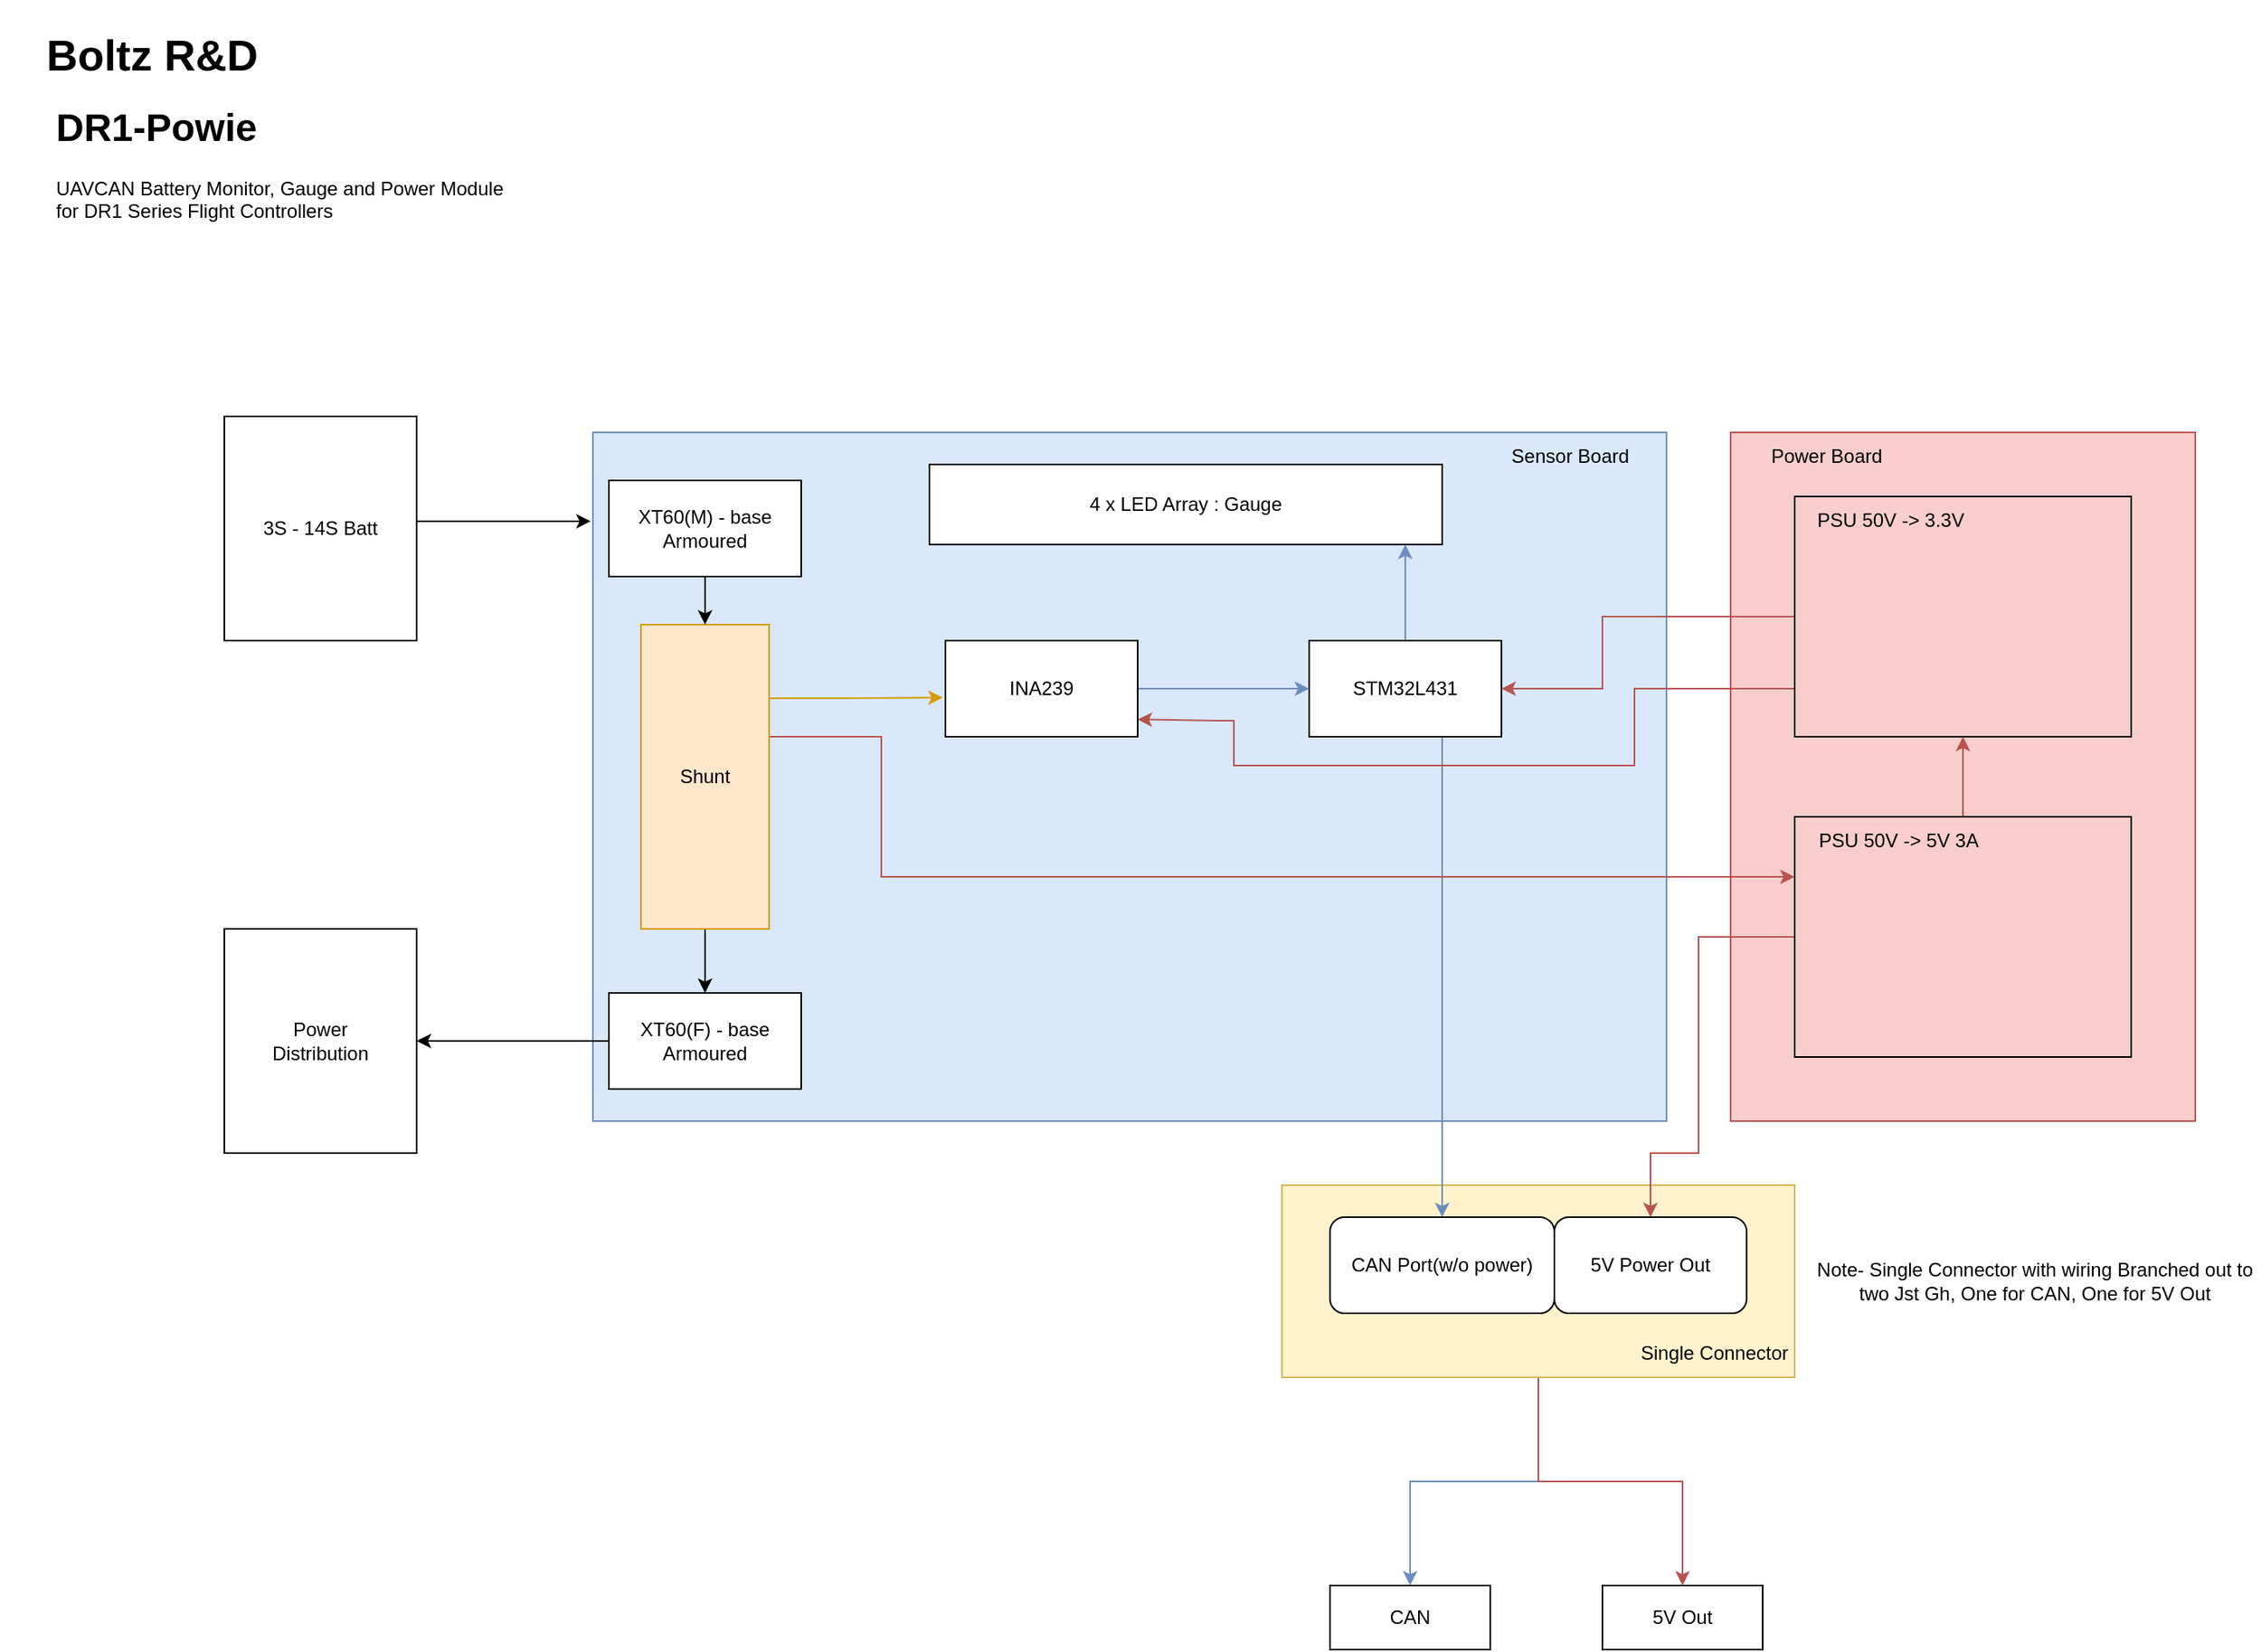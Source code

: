 <mxfile version="21.6.8" type="device">
  <diagram name="Page-1" id="F-T2DZQD0KRDnmYYu-gr">
    <mxGraphModel dx="1434" dy="836" grid="1" gridSize="10" guides="1" tooltips="1" connect="1" arrows="1" fold="1" page="1" pageScale="1" pageWidth="1654" pageHeight="1169" math="0" shadow="0">
      <root>
        <mxCell id="0" />
        <mxCell id="1" parent="0" />
        <mxCell id="xZRQuaUWiTEmLW59mbh6-34" style="edgeStyle=orthogonalEdgeStyle;rounded=0;orthogonalLoop=1;jettySize=auto;html=1;entryX=0.5;entryY=0;entryDx=0;entryDy=0;fillColor=#dae8fc;strokeColor=#6c8ebf;" parent="1" source="xZRQuaUWiTEmLW59mbh6-28" target="xZRQuaUWiTEmLW59mbh6-33" edge="1">
          <mxGeometry relative="1" as="geometry" />
        </mxCell>
        <mxCell id="xZRQuaUWiTEmLW59mbh6-35" style="edgeStyle=orthogonalEdgeStyle;rounded=0;orthogonalLoop=1;jettySize=auto;html=1;exitX=0.5;exitY=1;exitDx=0;exitDy=0;fillColor=#f8cecc;strokeColor=#b85450;" parent="1" source="xZRQuaUWiTEmLW59mbh6-28" target="xZRQuaUWiTEmLW59mbh6-31" edge="1">
          <mxGeometry relative="1" as="geometry">
            <Array as="points">
              <mxPoint x="1000" y="965" />
              <mxPoint x="1090" y="965" />
            </Array>
          </mxGeometry>
        </mxCell>
        <mxCell id="xZRQuaUWiTEmLW59mbh6-28" value="" style="rounded=0;whiteSpace=wrap;html=1;fillColor=#fff2cc;strokeColor=#d6b656;" parent="1" vertex="1">
          <mxGeometry x="840" y="780" width="320" height="120" as="geometry" />
        </mxCell>
        <mxCell id="xZRQuaUWiTEmLW59mbh6-26" value="" style="rounded=0;whiteSpace=wrap;html=1;fillColor=#dae8fc;strokeColor=#6c8ebf;" parent="1" vertex="1">
          <mxGeometry x="410" y="310" width="670" height="430" as="geometry" />
        </mxCell>
        <mxCell id="xZRQuaUWiTEmLW59mbh6-24" value="" style="rounded=0;whiteSpace=wrap;html=1;fillColor=#f8cecc;strokeColor=#b85450;" parent="1" vertex="1">
          <mxGeometry x="1120" y="310" width="290" height="430" as="geometry" />
        </mxCell>
        <mxCell id="xZRQuaUWiTEmLW59mbh6-13" style="edgeStyle=orthogonalEdgeStyle;rounded=0;orthogonalLoop=1;jettySize=auto;html=1;fillColor=#dae8fc;strokeColor=#6c8ebf;" parent="1" source="xZRQuaUWiTEmLW59mbh6-1" target="xZRQuaUWiTEmLW59mbh6-12" edge="1">
          <mxGeometry relative="1" as="geometry">
            <Array as="points">
              <mxPoint x="880" y="380" />
              <mxPoint x="880" y="380" />
            </Array>
          </mxGeometry>
        </mxCell>
        <mxCell id="xZRQuaUWiTEmLW59mbh6-20" style="edgeStyle=orthogonalEdgeStyle;rounded=0;orthogonalLoop=1;jettySize=auto;html=1;entryX=0.5;entryY=0;entryDx=0;entryDy=0;fillColor=#dae8fc;strokeColor=#6c8ebf;" parent="1" source="xZRQuaUWiTEmLW59mbh6-1" target="xZRQuaUWiTEmLW59mbh6-7" edge="1">
          <mxGeometry relative="1" as="geometry">
            <Array as="points">
              <mxPoint x="940" y="650" />
              <mxPoint x="940" y="650" />
            </Array>
          </mxGeometry>
        </mxCell>
        <mxCell id="xZRQuaUWiTEmLW59mbh6-1" value="STM32L431" style="rounded=0;whiteSpace=wrap;html=1;" parent="1" vertex="1">
          <mxGeometry x="857" y="440" width="120" height="60" as="geometry" />
        </mxCell>
        <mxCell id="xZRQuaUWiTEmLW59mbh6-14" style="edgeStyle=orthogonalEdgeStyle;rounded=0;orthogonalLoop=1;jettySize=auto;html=1;entryX=1;entryY=0.5;entryDx=0;entryDy=0;fillColor=#f8cecc;strokeColor=#b85450;" parent="1" source="xZRQuaUWiTEmLW59mbh6-3" target="xZRQuaUWiTEmLW59mbh6-1" edge="1">
          <mxGeometry relative="1" as="geometry">
            <Array as="points">
              <mxPoint x="1040" y="425" />
              <mxPoint x="1040" y="470" />
            </Array>
          </mxGeometry>
        </mxCell>
        <mxCell id="xZRQuaUWiTEmLW59mbh6-17" style="edgeStyle=orthogonalEdgeStyle;rounded=0;orthogonalLoop=1;jettySize=auto;html=1;exitX=0;exitY=0.75;exitDx=0;exitDy=0;fillColor=#f8cecc;strokeColor=#b85450;entryX=1;entryY=0.82;entryDx=0;entryDy=0;entryPerimeter=0;" parent="1" target="xZRQuaUWiTEmLW59mbh6-15" edge="1">
          <mxGeometry relative="1" as="geometry">
            <mxPoint x="1160" y="470" as="sourcePoint" />
            <mxPoint x="810" y="490" as="targetPoint" />
            <Array as="points">
              <mxPoint x="1060" y="470" />
              <mxPoint x="1060" y="518" />
              <mxPoint x="810" y="518" />
              <mxPoint x="810" y="490" />
              <mxPoint x="800" y="490" />
            </Array>
          </mxGeometry>
        </mxCell>
        <mxCell id="xZRQuaUWiTEmLW59mbh6-3" value="" style="rounded=0;whiteSpace=wrap;html=1;fillColor=none;" parent="1" vertex="1">
          <mxGeometry x="1160" y="350" width="210" height="150" as="geometry" />
        </mxCell>
        <mxCell id="xZRQuaUWiTEmLW59mbh6-4" value="PSU 50V -&amp;gt; 3.3V" style="text;html=1;strokeColor=none;fillColor=none;align=center;verticalAlign=middle;whiteSpace=wrap;rounded=0;" parent="1" vertex="1">
          <mxGeometry x="1160" y="350" width="120" height="30" as="geometry" />
        </mxCell>
        <mxCell id="xZRQuaUWiTEmLW59mbh6-18" style="edgeStyle=orthogonalEdgeStyle;rounded=0;orthogonalLoop=1;jettySize=auto;html=1;entryX=0.5;entryY=1;entryDx=0;entryDy=0;fillColor=#f8cecc;strokeColor=#b85450;" parent="1" source="xZRQuaUWiTEmLW59mbh6-5" target="xZRQuaUWiTEmLW59mbh6-3" edge="1">
          <mxGeometry relative="1" as="geometry" />
        </mxCell>
        <mxCell id="xZRQuaUWiTEmLW59mbh6-19" style="edgeStyle=orthogonalEdgeStyle;rounded=0;orthogonalLoop=1;jettySize=auto;html=1;entryX=0.5;entryY=0;entryDx=0;entryDy=0;fillColor=#f8cecc;strokeColor=#b85450;" parent="1" source="xZRQuaUWiTEmLW59mbh6-5" target="xZRQuaUWiTEmLW59mbh6-11" edge="1">
          <mxGeometry relative="1" as="geometry">
            <Array as="points">
              <mxPoint x="1100" y="625" />
              <mxPoint x="1100" y="760" />
              <mxPoint x="1070" y="760" />
            </Array>
          </mxGeometry>
        </mxCell>
        <mxCell id="xZRQuaUWiTEmLW59mbh6-5" value="" style="rounded=0;whiteSpace=wrap;html=1;fillColor=none;" parent="1" vertex="1">
          <mxGeometry x="1160" y="550" width="210" height="150" as="geometry" />
        </mxCell>
        <mxCell id="xZRQuaUWiTEmLW59mbh6-6" value="PSU 50V -&amp;gt; 5V 3A" style="text;html=1;strokeColor=none;fillColor=none;align=center;verticalAlign=middle;whiteSpace=wrap;rounded=0;" parent="1" vertex="1">
          <mxGeometry x="1160" y="550" width="130" height="30" as="geometry" />
        </mxCell>
        <mxCell id="xZRQuaUWiTEmLW59mbh6-7" value="CAN Port(w/o power)" style="rounded=1;whiteSpace=wrap;html=1;" parent="1" vertex="1">
          <mxGeometry x="870" y="800" width="140" height="60" as="geometry" />
        </mxCell>
        <mxCell id="xZRQuaUWiTEmLW59mbh6-11" value="5V Power Out" style="rounded=1;whiteSpace=wrap;html=1;" parent="1" vertex="1">
          <mxGeometry x="1010" y="800" width="120" height="60" as="geometry" />
        </mxCell>
        <mxCell id="xZRQuaUWiTEmLW59mbh6-12" value="4 x LED Array : Gauge" style="rounded=0;whiteSpace=wrap;html=1;" parent="1" vertex="1">
          <mxGeometry x="620" y="330" width="320" height="50" as="geometry" />
        </mxCell>
        <mxCell id="xZRQuaUWiTEmLW59mbh6-36" style="edgeStyle=orthogonalEdgeStyle;rounded=0;orthogonalLoop=1;jettySize=auto;html=1;entryX=0;entryY=0.5;entryDx=0;entryDy=0;fillColor=#dae8fc;strokeColor=#6c8ebf;" parent="1" source="xZRQuaUWiTEmLW59mbh6-15" target="xZRQuaUWiTEmLW59mbh6-1" edge="1">
          <mxGeometry relative="1" as="geometry" />
        </mxCell>
        <mxCell id="xZRQuaUWiTEmLW59mbh6-15" value="INA239" style="rounded=0;whiteSpace=wrap;html=1;" parent="1" vertex="1">
          <mxGeometry x="630" y="440" width="120" height="60" as="geometry" />
        </mxCell>
        <mxCell id="xZRQuaUWiTEmLW59mbh6-22" style="edgeStyle=orthogonalEdgeStyle;rounded=0;orthogonalLoop=1;jettySize=auto;html=1;entryX=-0.014;entryY=0.592;entryDx=0;entryDy=0;entryPerimeter=0;exitX=0.99;exitY=0.046;exitDx=0;exitDy=0;exitPerimeter=0;fillColor=#ffe6cc;strokeColor=#d79b00;" parent="1" source="xZRQuaUWiTEmLW59mbh6-21" target="xZRQuaUWiTEmLW59mbh6-15" edge="1">
          <mxGeometry relative="1" as="geometry">
            <Array as="points">
              <mxPoint x="519" y="476" />
              <mxPoint x="560" y="476" />
            </Array>
          </mxGeometry>
        </mxCell>
        <mxCell id="xZRQuaUWiTEmLW59mbh6-23" style="edgeStyle=orthogonalEdgeStyle;rounded=0;orthogonalLoop=1;jettySize=auto;html=1;entryX=0;entryY=0.25;entryDx=0;entryDy=0;fillColor=#f8cecc;strokeColor=#b85450;" parent="1" source="xZRQuaUWiTEmLW59mbh6-21" target="xZRQuaUWiTEmLW59mbh6-5" edge="1">
          <mxGeometry relative="1" as="geometry">
            <Array as="points">
              <mxPoint x="590" y="500" />
              <mxPoint x="590" y="588" />
            </Array>
          </mxGeometry>
        </mxCell>
        <mxCell id="xZRQuaUWiTEmLW59mbh6-43" style="edgeStyle=orthogonalEdgeStyle;rounded=0;orthogonalLoop=1;jettySize=auto;html=1;" parent="1" source="xZRQuaUWiTEmLW59mbh6-21" target="xZRQuaUWiTEmLW59mbh6-37" edge="1">
          <mxGeometry relative="1" as="geometry" />
        </mxCell>
        <mxCell id="xZRQuaUWiTEmLW59mbh6-21" value="Shunt" style="rounded=0;whiteSpace=wrap;html=1;fillColor=#ffe6cc;strokeColor=#d79b00;" parent="1" vertex="1">
          <mxGeometry x="440" y="430" width="80" height="190" as="geometry" />
        </mxCell>
        <mxCell id="xZRQuaUWiTEmLW59mbh6-25" value="Power Board" style="text;html=1;strokeColor=none;fillColor=none;align=center;verticalAlign=middle;whiteSpace=wrap;rounded=0;" parent="1" vertex="1">
          <mxGeometry x="1120" y="310" width="120" height="30" as="geometry" />
        </mxCell>
        <mxCell id="xZRQuaUWiTEmLW59mbh6-27" value="Sensor Board" style="text;html=1;strokeColor=none;fillColor=none;align=center;verticalAlign=middle;whiteSpace=wrap;rounded=0;" parent="1" vertex="1">
          <mxGeometry x="960" y="310" width="120" height="30" as="geometry" />
        </mxCell>
        <mxCell id="xZRQuaUWiTEmLW59mbh6-29" value="Single Connector" style="text;html=1;strokeColor=none;fillColor=none;align=center;verticalAlign=middle;whiteSpace=wrap;rounded=0;" parent="1" vertex="1">
          <mxGeometry x="1060" y="870" width="100" height="30" as="geometry" />
        </mxCell>
        <mxCell id="xZRQuaUWiTEmLW59mbh6-30" value="Note- Single Connector with wiring Branched out to two Jst Gh, One for CAN, One for 5V Out" style="text;html=1;strokeColor=none;fillColor=none;align=center;verticalAlign=middle;whiteSpace=wrap;rounded=0;" parent="1" vertex="1">
          <mxGeometry x="1170" y="825" width="280" height="30" as="geometry" />
        </mxCell>
        <mxCell id="xZRQuaUWiTEmLW59mbh6-31" value="5V Out" style="rounded=0;whiteSpace=wrap;html=1;" parent="1" vertex="1">
          <mxGeometry x="1040" y="1030" width="100" height="40" as="geometry" />
        </mxCell>
        <mxCell id="xZRQuaUWiTEmLW59mbh6-33" value="CAN" style="rounded=0;whiteSpace=wrap;html=1;" parent="1" vertex="1">
          <mxGeometry x="870" y="1030" width="100" height="40" as="geometry" />
        </mxCell>
        <mxCell id="xZRQuaUWiTEmLW59mbh6-49" style="edgeStyle=orthogonalEdgeStyle;rounded=0;orthogonalLoop=1;jettySize=auto;html=1;entryX=1;entryY=0.5;entryDx=0;entryDy=0;" parent="1" source="xZRQuaUWiTEmLW59mbh6-37" target="xZRQuaUWiTEmLW59mbh6-47" edge="1">
          <mxGeometry relative="1" as="geometry" />
        </mxCell>
        <mxCell id="xZRQuaUWiTEmLW59mbh6-37" value="XT60(F) - base Armoured" style="rounded=0;whiteSpace=wrap;html=1;" parent="1" vertex="1">
          <mxGeometry x="420" y="660" width="120" height="60" as="geometry" />
        </mxCell>
        <mxCell id="xZRQuaUWiTEmLW59mbh6-41" style="edgeStyle=orthogonalEdgeStyle;rounded=0;orthogonalLoop=1;jettySize=auto;html=1;entryX=0.5;entryY=0;entryDx=0;entryDy=0;" parent="1" source="xZRQuaUWiTEmLW59mbh6-38" target="xZRQuaUWiTEmLW59mbh6-21" edge="1">
          <mxGeometry relative="1" as="geometry" />
        </mxCell>
        <mxCell id="xZRQuaUWiTEmLW59mbh6-38" value="XT60(M) - base Armoured" style="rounded=0;whiteSpace=wrap;html=1;" parent="1" vertex="1">
          <mxGeometry x="420" y="340" width="120" height="60" as="geometry" />
        </mxCell>
        <mxCell id="xZRQuaUWiTEmLW59mbh6-45" style="edgeStyle=orthogonalEdgeStyle;rounded=0;orthogonalLoop=1;jettySize=auto;html=1;entryX=-0.002;entryY=0.129;entryDx=0;entryDy=0;entryPerimeter=0;" parent="1" source="xZRQuaUWiTEmLW59mbh6-44" target="xZRQuaUWiTEmLW59mbh6-26" edge="1">
          <mxGeometry relative="1" as="geometry">
            <Array as="points">
              <mxPoint x="290" y="365" />
            </Array>
          </mxGeometry>
        </mxCell>
        <mxCell id="xZRQuaUWiTEmLW59mbh6-44" value="3S - 14S Batt" style="rounded=0;whiteSpace=wrap;html=1;" parent="1" vertex="1">
          <mxGeometry x="180" y="300" width="120" height="140" as="geometry" />
        </mxCell>
        <mxCell id="xZRQuaUWiTEmLW59mbh6-47" value="Power &lt;br&gt;Distribution" style="rounded=0;whiteSpace=wrap;html=1;" parent="1" vertex="1">
          <mxGeometry x="180" y="620" width="120" height="140" as="geometry" />
        </mxCell>
        <mxCell id="xZRQuaUWiTEmLW59mbh6-50" value="&lt;h1&gt;DR1-Powie&lt;/h1&gt;&lt;p&gt;UAVCAN Battery Monitor, Gauge and Power Module for DR1 Series Flight Controllers&lt;/p&gt;" style="text;html=1;strokeColor=none;fillColor=none;spacing=5;spacingTop=-20;whiteSpace=wrap;overflow=hidden;rounded=0;" parent="1" vertex="1">
          <mxGeometry x="70" y="100" width="295" height="120" as="geometry" />
        </mxCell>
        <mxCell id="xZRQuaUWiTEmLW59mbh6-51" value="&lt;font style=&quot;font-size: 27px;&quot;&gt;&lt;b&gt;Boltz R&amp;amp;D&lt;/b&gt;&lt;/font&gt;" style="text;html=1;strokeColor=none;fillColor=none;align=center;verticalAlign=middle;whiteSpace=wrap;rounded=0;" parent="1" vertex="1">
          <mxGeometry x="40" y="40" width="190" height="70" as="geometry" />
        </mxCell>
      </root>
    </mxGraphModel>
  </diagram>
</mxfile>
